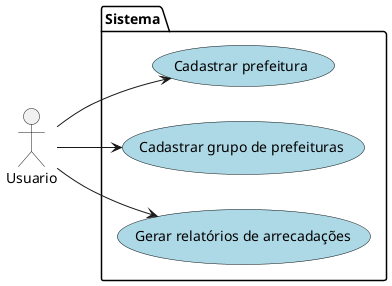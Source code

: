 @startuml
left to right direction

actor "Usuario" as u

package Sistema {
    usecase "Cadastrar prefeitura" as cp #LightBlue
    usecase "Cadastrar grupo de prefeituras" as cgp #LightBlue
    usecase "Gerar relatórios de arrecadações" as gra #LightBlue
}

u --> cp
u --> cgp
u --> gra

@enduml